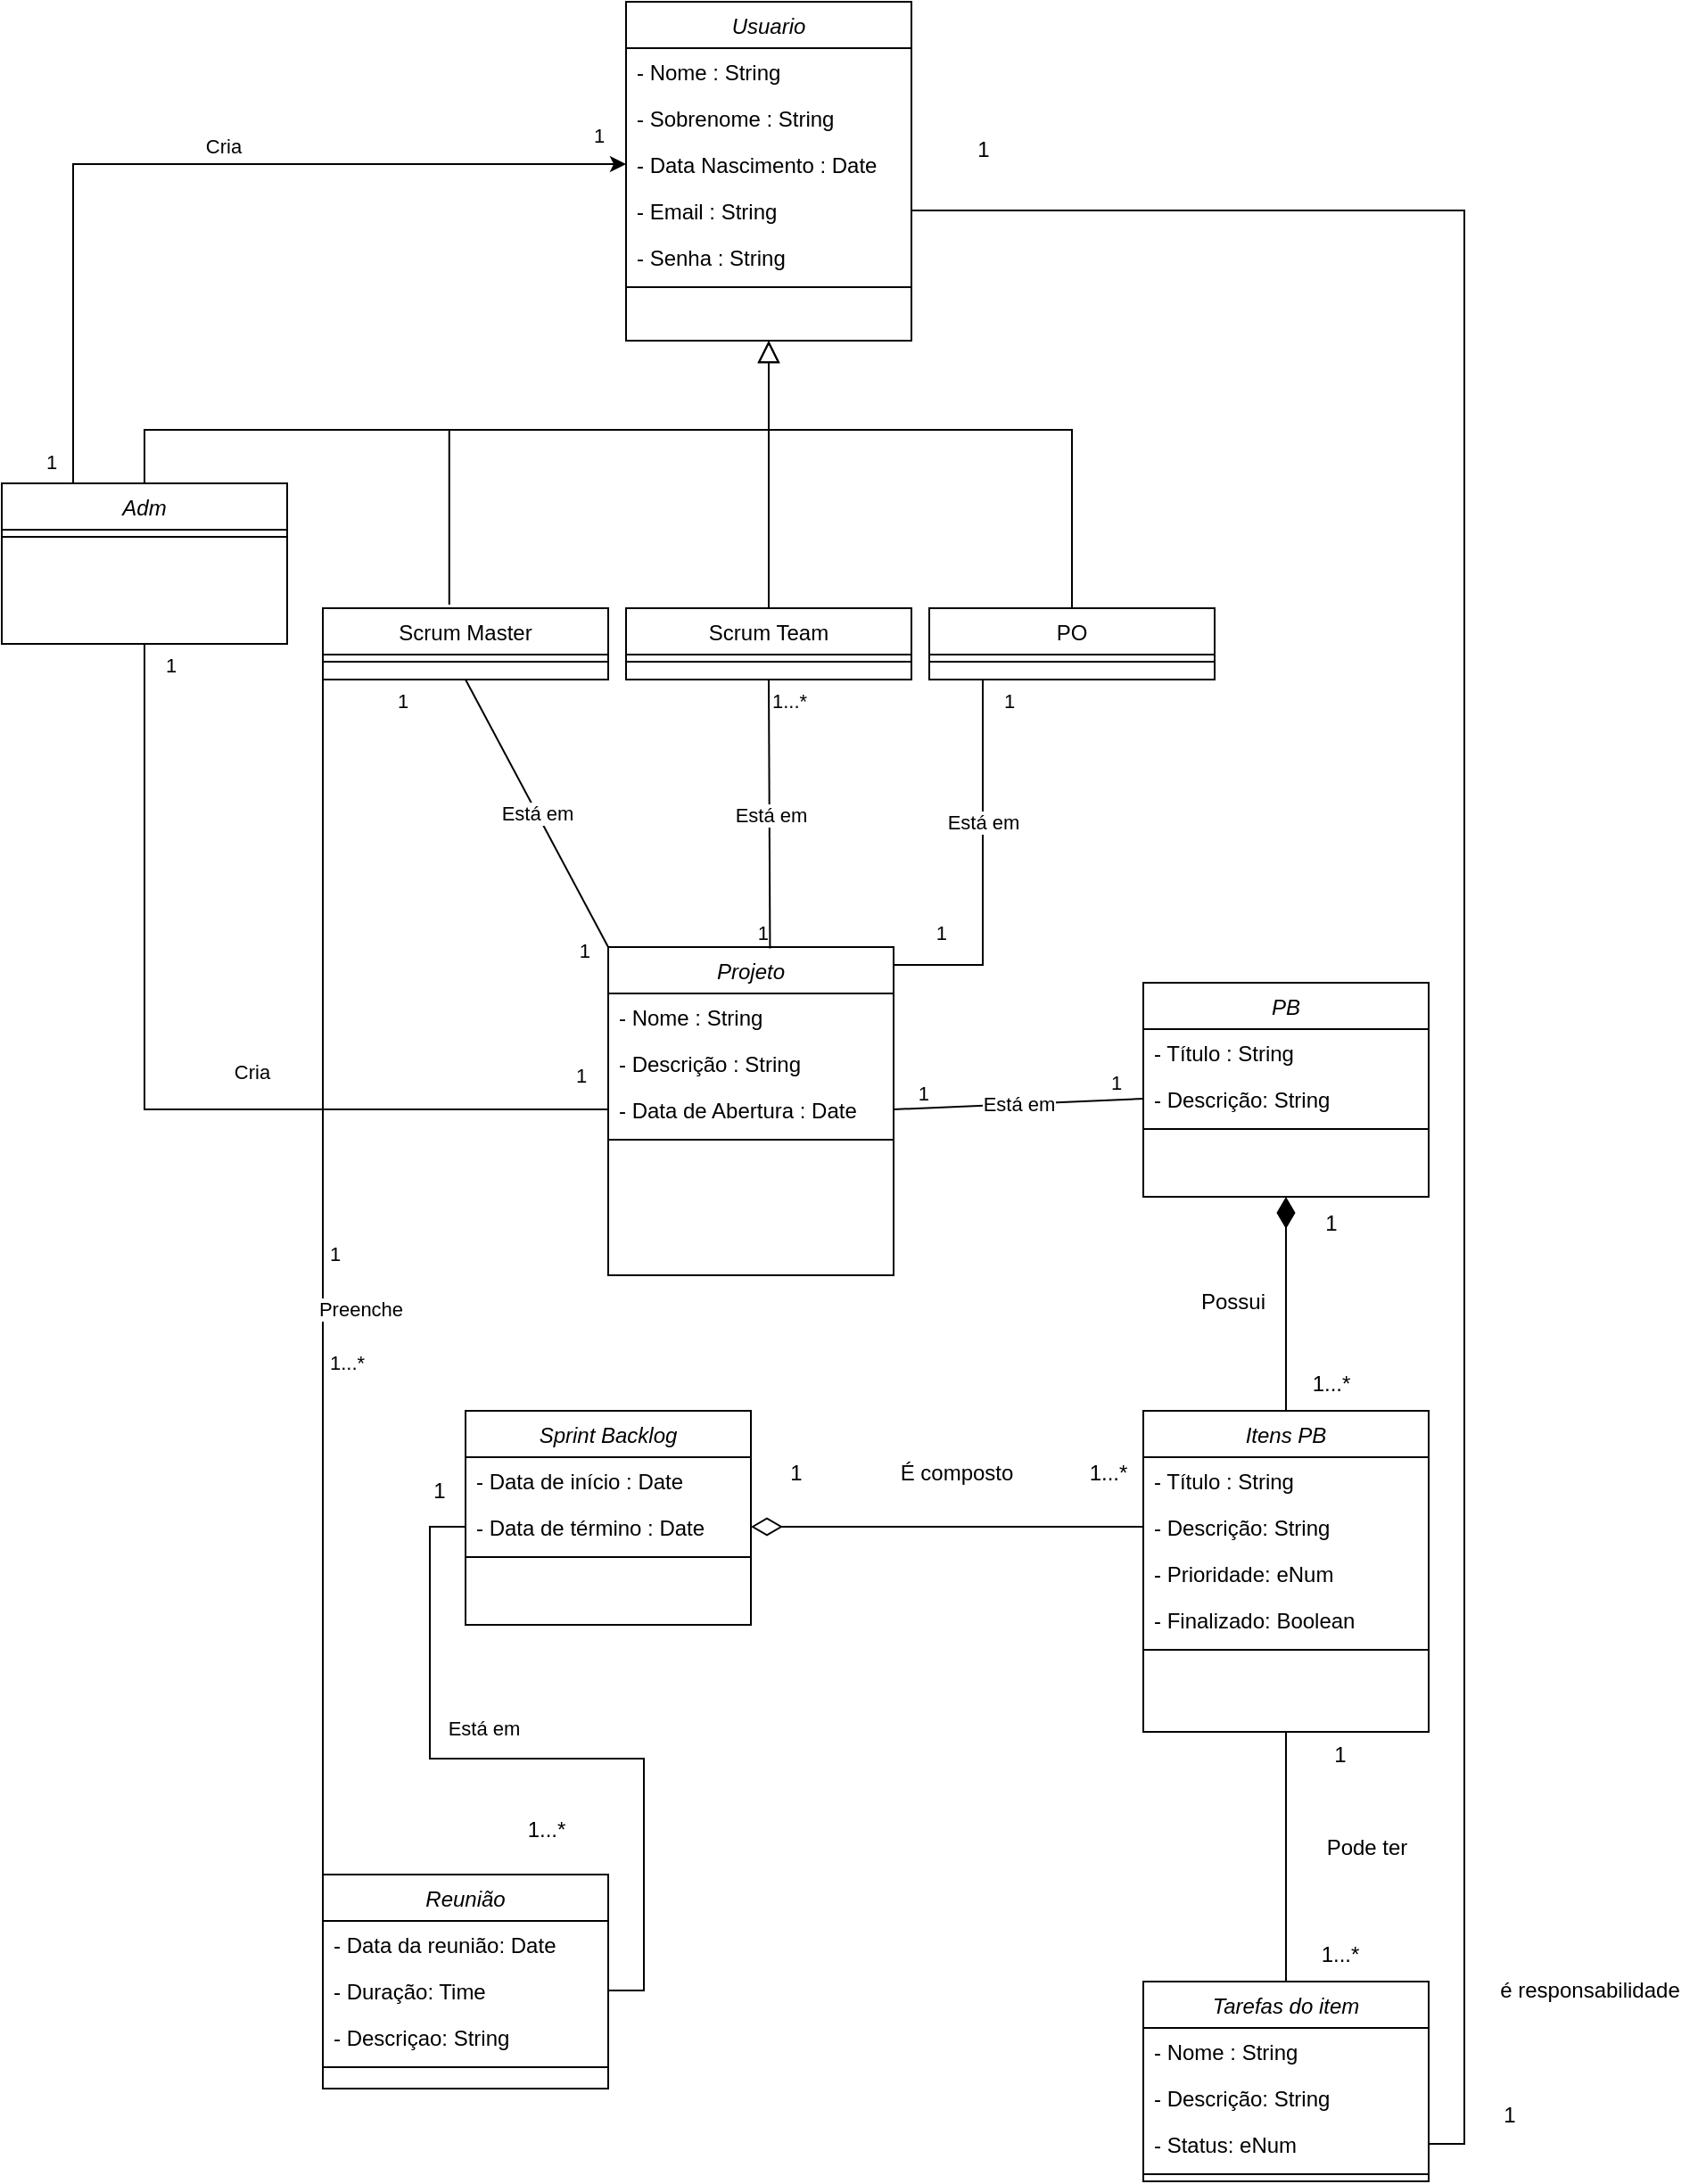 <mxfile version="24.5.3" type="github">
  <diagram id="C5RBs43oDa-KdzZeNtuy" name="Page-1">
    <mxGraphModel dx="3157" dy="1475" grid="1" gridSize="10" guides="1" tooltips="1" connect="1" arrows="1" fold="1" page="1" pageScale="1" pageWidth="827" pageHeight="1169" math="0" shadow="0">
      <root>
        <mxCell id="WIyWlLk6GJQsqaUBKTNV-0" />
        <mxCell id="WIyWlLk6GJQsqaUBKTNV-1" parent="WIyWlLk6GJQsqaUBKTNV-0" />
        <mxCell id="zkfFHV4jXpPFQw0GAbJ--0" value="Usuario" style="swimlane;fontStyle=2;align=center;verticalAlign=top;childLayout=stackLayout;horizontal=1;startSize=26;horizontalStack=0;resizeParent=1;resizeLast=0;collapsible=1;marginBottom=0;rounded=0;shadow=0;strokeWidth=1;" parent="WIyWlLk6GJQsqaUBKTNV-1" vertex="1">
          <mxGeometry x="220" y="80" width="160" height="190" as="geometry">
            <mxRectangle x="230" y="140" width="160" height="26" as="alternateBounds" />
          </mxGeometry>
        </mxCell>
        <mxCell id="PnObwi3qZzeSHkkHJ7TU-2" value="- Nome : String" style="text;align=left;verticalAlign=top;spacingLeft=4;spacingRight=4;overflow=hidden;rotatable=0;points=[[0,0.5],[1,0.5]];portConstraint=eastwest;" parent="zkfFHV4jXpPFQw0GAbJ--0" vertex="1">
          <mxGeometry y="26" width="160" height="26" as="geometry" />
        </mxCell>
        <mxCell id="PnObwi3qZzeSHkkHJ7TU-3" value="- Sobrenome : String" style="text;align=left;verticalAlign=top;spacingLeft=4;spacingRight=4;overflow=hidden;rotatable=0;points=[[0,0.5],[1,0.5]];portConstraint=eastwest;" parent="zkfFHV4jXpPFQw0GAbJ--0" vertex="1">
          <mxGeometry y="52" width="160" height="26" as="geometry" />
        </mxCell>
        <mxCell id="PnObwi3qZzeSHkkHJ7TU-4" value="- Data Nascimento : Date" style="text;align=left;verticalAlign=top;spacingLeft=4;spacingRight=4;overflow=hidden;rotatable=0;points=[[0,0.5],[1,0.5]];portConstraint=eastwest;" parent="zkfFHV4jXpPFQw0GAbJ--0" vertex="1">
          <mxGeometry y="78" width="160" height="26" as="geometry" />
        </mxCell>
        <mxCell id="PnObwi3qZzeSHkkHJ7TU-20" value="- Email : String" style="text;align=left;verticalAlign=top;spacingLeft=4;spacingRight=4;overflow=hidden;rotatable=0;points=[[0,0.5],[1,0.5]];portConstraint=eastwest;" parent="zkfFHV4jXpPFQw0GAbJ--0" vertex="1">
          <mxGeometry y="104" width="160" height="26" as="geometry" />
        </mxCell>
        <mxCell id="PnObwi3qZzeSHkkHJ7TU-21" value="- Senha : String" style="text;align=left;verticalAlign=top;spacingLeft=4;spacingRight=4;overflow=hidden;rotatable=0;points=[[0,0.5],[1,0.5]];portConstraint=eastwest;" parent="zkfFHV4jXpPFQw0GAbJ--0" vertex="1">
          <mxGeometry y="130" width="160" height="26" as="geometry" />
        </mxCell>
        <mxCell id="zkfFHV4jXpPFQw0GAbJ--4" value="" style="line;html=1;strokeWidth=1;align=left;verticalAlign=middle;spacingTop=-1;spacingLeft=3;spacingRight=3;rotatable=0;labelPosition=right;points=[];portConstraint=eastwest;" parent="zkfFHV4jXpPFQw0GAbJ--0" vertex="1">
          <mxGeometry y="156" width="160" height="8" as="geometry" />
        </mxCell>
        <mxCell id="zkfFHV4jXpPFQw0GAbJ--12" value="" style="endArrow=block;endSize=10;endFill=0;shadow=0;strokeWidth=1;rounded=0;curved=0;edgeStyle=elbowEdgeStyle;elbow=vertical;exitX=0.443;exitY=-0.05;exitDx=0;exitDy=0;exitPerimeter=0;" parent="WIyWlLk6GJQsqaUBKTNV-1" target="zkfFHV4jXpPFQw0GAbJ--0" edge="1" source="PnObwi3qZzeSHkkHJ7TU-29">
          <mxGeometry width="160" relative="1" as="geometry">
            <mxPoint x="200" y="360" as="sourcePoint" />
            <mxPoint x="200" y="203" as="targetPoint" />
            <Array as="points">
              <mxPoint x="210" y="320" />
            </Array>
          </mxGeometry>
        </mxCell>
        <mxCell id="zkfFHV4jXpPFQw0GAbJ--13" value="PO" style="swimlane;fontStyle=0;align=center;verticalAlign=top;childLayout=stackLayout;horizontal=1;startSize=26;horizontalStack=0;resizeParent=1;resizeLast=0;collapsible=1;marginBottom=0;rounded=0;shadow=0;strokeWidth=1;" parent="WIyWlLk6GJQsqaUBKTNV-1" vertex="1">
          <mxGeometry x="390" y="420" width="160" height="40" as="geometry">
            <mxRectangle x="340" y="380" width="170" height="26" as="alternateBounds" />
          </mxGeometry>
        </mxCell>
        <mxCell id="zkfFHV4jXpPFQw0GAbJ--15" value="" style="line;html=1;strokeWidth=1;align=left;verticalAlign=middle;spacingTop=-1;spacingLeft=3;spacingRight=3;rotatable=0;labelPosition=right;points=[];portConstraint=eastwest;" parent="zkfFHV4jXpPFQw0GAbJ--13" vertex="1">
          <mxGeometry y="26" width="160" height="8" as="geometry" />
        </mxCell>
        <mxCell id="zkfFHV4jXpPFQw0GAbJ--16" value="" style="endArrow=block;endSize=10;endFill=0;shadow=0;strokeWidth=1;rounded=0;curved=0;edgeStyle=elbowEdgeStyle;elbow=vertical;exitX=0.5;exitY=0;exitDx=0;exitDy=0;" parent="WIyWlLk6GJQsqaUBKTNV-1" source="zkfFHV4jXpPFQw0GAbJ--13" target="zkfFHV4jXpPFQw0GAbJ--0" edge="1">
          <mxGeometry width="160" relative="1" as="geometry">
            <mxPoint x="210" y="373" as="sourcePoint" />
            <mxPoint x="310" y="271" as="targetPoint" />
            <Array as="points">
              <mxPoint x="390" y="320" />
            </Array>
          </mxGeometry>
        </mxCell>
        <mxCell id="5L6R01waUcKY55ZX_gmc-3" style="edgeStyle=orthogonalEdgeStyle;rounded=0;orthogonalLoop=1;jettySize=auto;html=1;endArrow=none;endFill=0;" parent="WIyWlLk6GJQsqaUBKTNV-1" source="PnObwi3qZzeSHkkHJ7TU-12" edge="1">
          <mxGeometry relative="1" as="geometry">
            <mxPoint x="200" y="320" as="targetPoint" />
            <Array as="points">
              <mxPoint x="-50" y="320" />
            </Array>
          </mxGeometry>
        </mxCell>
        <mxCell id="7TwB7qjqHlbZJK01M3zU-0" style="edgeStyle=orthogonalEdgeStyle;rounded=0;orthogonalLoop=1;jettySize=auto;html=1;entryX=0;entryY=0.5;entryDx=0;entryDy=0;endArrow=none;endFill=0;" edge="1" parent="WIyWlLk6GJQsqaUBKTNV-1" source="PnObwi3qZzeSHkkHJ7TU-12" target="PnObwi3qZzeSHkkHJ7TU-25">
          <mxGeometry relative="1" as="geometry" />
        </mxCell>
        <mxCell id="7TwB7qjqHlbZJK01M3zU-4" style="edgeStyle=orthogonalEdgeStyle;rounded=0;orthogonalLoop=1;jettySize=auto;html=1;exitX=0.25;exitY=0;exitDx=0;exitDy=0;" edge="1" parent="WIyWlLk6GJQsqaUBKTNV-1" source="PnObwi3qZzeSHkkHJ7TU-12" target="PnObwi3qZzeSHkkHJ7TU-4">
          <mxGeometry relative="1" as="geometry" />
        </mxCell>
        <mxCell id="PnObwi3qZzeSHkkHJ7TU-12" value="Adm" style="swimlane;fontStyle=2;align=center;verticalAlign=top;childLayout=stackLayout;horizontal=1;startSize=26;horizontalStack=0;resizeParent=1;resizeLast=0;collapsible=1;marginBottom=0;rounded=0;shadow=0;strokeWidth=1;" parent="WIyWlLk6GJQsqaUBKTNV-1" vertex="1">
          <mxGeometry x="-130" y="350" width="160" height="90" as="geometry">
            <mxRectangle x="230" y="140" width="160" height="26" as="alternateBounds" />
          </mxGeometry>
        </mxCell>
        <mxCell id="PnObwi3qZzeSHkkHJ7TU-16" value="" style="line;html=1;strokeWidth=1;align=left;verticalAlign=middle;spacingTop=-1;spacingLeft=3;spacingRight=3;rotatable=0;labelPosition=right;points=[];portConstraint=eastwest;" parent="PnObwi3qZzeSHkkHJ7TU-12" vertex="1">
          <mxGeometry y="26" width="160" height="8" as="geometry" />
        </mxCell>
        <mxCell id="PnObwi3qZzeSHkkHJ7TU-22" value="Projeto" style="swimlane;fontStyle=2;align=center;verticalAlign=top;childLayout=stackLayout;horizontal=1;startSize=26;horizontalStack=0;resizeParent=1;resizeLast=0;collapsible=1;marginBottom=0;rounded=0;shadow=0;strokeWidth=1;" parent="WIyWlLk6GJQsqaUBKTNV-1" vertex="1">
          <mxGeometry x="210" y="610" width="160" height="184" as="geometry">
            <mxRectangle x="230" y="140" width="160" height="26" as="alternateBounds" />
          </mxGeometry>
        </mxCell>
        <mxCell id="PnObwi3qZzeSHkkHJ7TU-23" value="- Nome : String" style="text;align=left;verticalAlign=top;spacingLeft=4;spacingRight=4;overflow=hidden;rotatable=0;points=[[0,0.5],[1,0.5]];portConstraint=eastwest;" parent="PnObwi3qZzeSHkkHJ7TU-22" vertex="1">
          <mxGeometry y="26" width="160" height="26" as="geometry" />
        </mxCell>
        <mxCell id="PnObwi3qZzeSHkkHJ7TU-24" value="- Descrição : String" style="text;align=left;verticalAlign=top;spacingLeft=4;spacingRight=4;overflow=hidden;rotatable=0;points=[[0,0.5],[1,0.5]];portConstraint=eastwest;" parent="PnObwi3qZzeSHkkHJ7TU-22" vertex="1">
          <mxGeometry y="52" width="160" height="26" as="geometry" />
        </mxCell>
        <mxCell id="PnObwi3qZzeSHkkHJ7TU-25" value="- Data de Abertura : Date" style="text;align=left;verticalAlign=top;spacingLeft=4;spacingRight=4;overflow=hidden;rotatable=0;points=[[0,0.5],[1,0.5]];portConstraint=eastwest;" parent="PnObwi3qZzeSHkkHJ7TU-22" vertex="1">
          <mxGeometry y="78" width="160" height="26" as="geometry" />
        </mxCell>
        <mxCell id="PnObwi3qZzeSHkkHJ7TU-28" value="" style="line;html=1;strokeWidth=1;align=left;verticalAlign=middle;spacingTop=-1;spacingLeft=3;spacingRight=3;rotatable=0;labelPosition=right;points=[];portConstraint=eastwest;" parent="PnObwi3qZzeSHkkHJ7TU-22" vertex="1">
          <mxGeometry y="104" width="160" height="8" as="geometry" />
        </mxCell>
        <mxCell id="7TwB7qjqHlbZJK01M3zU-9" style="edgeStyle=orthogonalEdgeStyle;rounded=0;orthogonalLoop=1;jettySize=auto;html=1;exitX=0;exitY=1;exitDx=0;exitDy=0;endArrow=none;endFill=0;entryX=0;entryY=0;entryDx=0;entryDy=0;" edge="1" parent="WIyWlLk6GJQsqaUBKTNV-1" source="PnObwi3qZzeSHkkHJ7TU-29" target="PnObwi3qZzeSHkkHJ7TU-123">
          <mxGeometry relative="1" as="geometry">
            <mxPoint x="130" y="790" as="targetPoint" />
          </mxGeometry>
        </mxCell>
        <mxCell id="PnObwi3qZzeSHkkHJ7TU-29" value="Scrum Master" style="swimlane;fontStyle=0;align=center;verticalAlign=top;childLayout=stackLayout;horizontal=1;startSize=26;horizontalStack=0;resizeParent=1;resizeLast=0;collapsible=1;marginBottom=0;rounded=0;shadow=0;strokeWidth=1;" parent="WIyWlLk6GJQsqaUBKTNV-1" vertex="1">
          <mxGeometry x="50" y="420" width="160" height="40" as="geometry">
            <mxRectangle x="340" y="380" width="170" height="26" as="alternateBounds" />
          </mxGeometry>
        </mxCell>
        <mxCell id="PnObwi3qZzeSHkkHJ7TU-30" value="" style="line;html=1;strokeWidth=1;align=left;verticalAlign=middle;spacingTop=-1;spacingLeft=3;spacingRight=3;rotatable=0;labelPosition=right;points=[];portConstraint=eastwest;" parent="PnObwi3qZzeSHkkHJ7TU-29" vertex="1">
          <mxGeometry y="26" width="160" height="8" as="geometry" />
        </mxCell>
        <mxCell id="7TwB7qjqHlbZJK01M3zU-14" style="edgeStyle=orthogonalEdgeStyle;rounded=0;orthogonalLoop=1;jettySize=auto;html=1;endArrow=none;endFill=0;" edge="1" parent="WIyWlLk6GJQsqaUBKTNV-1" source="PnObwi3qZzeSHkkHJ7TU-32">
          <mxGeometry relative="1" as="geometry">
            <mxPoint x="300" y="320" as="targetPoint" />
          </mxGeometry>
        </mxCell>
        <mxCell id="PnObwi3qZzeSHkkHJ7TU-32" value="Scrum Team" style="swimlane;fontStyle=0;align=center;verticalAlign=top;childLayout=stackLayout;horizontal=1;startSize=26;horizontalStack=0;resizeParent=1;resizeLast=0;collapsible=1;marginBottom=0;rounded=0;shadow=0;strokeWidth=1;" parent="WIyWlLk6GJQsqaUBKTNV-1" vertex="1">
          <mxGeometry x="220" y="420" width="160" height="40" as="geometry">
            <mxRectangle x="340" y="380" width="170" height="26" as="alternateBounds" />
          </mxGeometry>
        </mxCell>
        <mxCell id="PnObwi3qZzeSHkkHJ7TU-33" value="" style="line;html=1;strokeWidth=1;align=left;verticalAlign=middle;spacingTop=-1;spacingLeft=3;spacingRight=3;rotatable=0;labelPosition=right;points=[];portConstraint=eastwest;" parent="PnObwi3qZzeSHkkHJ7TU-32" vertex="1">
          <mxGeometry y="26" width="160" height="8" as="geometry" />
        </mxCell>
        <mxCell id="PnObwi3qZzeSHkkHJ7TU-48" value="" style="endArrow=none;html=1;rounded=0;entryX=0.567;entryY=0.004;entryDx=0;entryDy=0;exitX=0.5;exitY=1;exitDx=0;exitDy=0;endFill=0;entryPerimeter=0;" parent="WIyWlLk6GJQsqaUBKTNV-1" source="PnObwi3qZzeSHkkHJ7TU-32" target="PnObwi3qZzeSHkkHJ7TU-22" edge="1">
          <mxGeometry relative="1" as="geometry">
            <mxPoint x="260" y="560" as="sourcePoint" />
            <mxPoint x="420" y="560" as="targetPoint" />
          </mxGeometry>
        </mxCell>
        <mxCell id="PnObwi3qZzeSHkkHJ7TU-49" value="Está em" style="edgeLabel;resizable=0;html=1;;align=center;verticalAlign=middle;" parent="PnObwi3qZzeSHkkHJ7TU-48" connectable="0" vertex="1">
          <mxGeometry relative="1" as="geometry" />
        </mxCell>
        <mxCell id="PnObwi3qZzeSHkkHJ7TU-50" value="1...*" style="edgeLabel;resizable=0;html=1;;align=left;verticalAlign=bottom;" parent="PnObwi3qZzeSHkkHJ7TU-48" connectable="0" vertex="1">
          <mxGeometry x="-1" relative="1" as="geometry">
            <mxPoint y="20" as="offset" />
          </mxGeometry>
        </mxCell>
        <mxCell id="PnObwi3qZzeSHkkHJ7TU-51" value="1" style="edgeLabel;resizable=0;html=1;;align=right;verticalAlign=bottom;" parent="PnObwi3qZzeSHkkHJ7TU-48" connectable="0" vertex="1">
          <mxGeometry x="1" relative="1" as="geometry" />
        </mxCell>
        <mxCell id="PnObwi3qZzeSHkkHJ7TU-52" value="" style="endArrow=none;html=1;rounded=0;entryX=0;entryY=0;entryDx=0;entryDy=0;exitX=0.5;exitY=1;exitDx=0;exitDy=0;endFill=0;" parent="WIyWlLk6GJQsqaUBKTNV-1" source="PnObwi3qZzeSHkkHJ7TU-29" target="PnObwi3qZzeSHkkHJ7TU-22" edge="1">
          <mxGeometry relative="1" as="geometry">
            <mxPoint x="60" y="530" as="sourcePoint" />
            <mxPoint x="220" y="530" as="targetPoint" />
          </mxGeometry>
        </mxCell>
        <mxCell id="PnObwi3qZzeSHkkHJ7TU-53" value="Está em" style="edgeLabel;resizable=0;html=1;;align=center;verticalAlign=middle;" parent="PnObwi3qZzeSHkkHJ7TU-52" connectable="0" vertex="1">
          <mxGeometry relative="1" as="geometry" />
        </mxCell>
        <mxCell id="PnObwi3qZzeSHkkHJ7TU-54" value="1" style="edgeLabel;resizable=0;html=1;;align=left;verticalAlign=bottom;" parent="PnObwi3qZzeSHkkHJ7TU-52" connectable="0" vertex="1">
          <mxGeometry x="-1" relative="1" as="geometry">
            <mxPoint x="-40" y="20" as="offset" />
          </mxGeometry>
        </mxCell>
        <mxCell id="PnObwi3qZzeSHkkHJ7TU-55" value="1" style="edgeLabel;resizable=0;html=1;;align=right;verticalAlign=bottom;" parent="PnObwi3qZzeSHkkHJ7TU-52" connectable="0" vertex="1">
          <mxGeometry x="1" relative="1" as="geometry">
            <mxPoint x="-10" y="10" as="offset" />
          </mxGeometry>
        </mxCell>
        <mxCell id="PnObwi3qZzeSHkkHJ7TU-56" value="" style="endArrow=none;html=1;rounded=0;entryX=1;entryY=0;entryDx=0;entryDy=0;exitX=0.5;exitY=1;exitDx=0;exitDy=0;edgeStyle=elbowEdgeStyle;endFill=0;" parent="WIyWlLk6GJQsqaUBKTNV-1" source="zkfFHV4jXpPFQw0GAbJ--13" edge="1">
          <mxGeometry relative="1" as="geometry">
            <mxPoint x="470" y="440" as="sourcePoint" />
            <mxPoint x="370" y="620" as="targetPoint" />
          </mxGeometry>
        </mxCell>
        <mxCell id="PnObwi3qZzeSHkkHJ7TU-57" value="Está em" style="edgeLabel;resizable=0;html=1;;align=center;verticalAlign=middle;" parent="PnObwi3qZzeSHkkHJ7TU-56" connectable="0" vertex="1">
          <mxGeometry relative="1" as="geometry" />
        </mxCell>
        <mxCell id="PnObwi3qZzeSHkkHJ7TU-58" value="1" style="edgeLabel;resizable=0;html=1;;align=left;verticalAlign=bottom;" parent="PnObwi3qZzeSHkkHJ7TU-56" connectable="0" vertex="1">
          <mxGeometry x="-1" relative="1" as="geometry">
            <mxPoint x="-40" y="20" as="offset" />
          </mxGeometry>
        </mxCell>
        <mxCell id="PnObwi3qZzeSHkkHJ7TU-59" value="1" style="edgeLabel;resizable=0;html=1;;align=right;verticalAlign=bottom;" parent="PnObwi3qZzeSHkkHJ7TU-56" connectable="0" vertex="1">
          <mxGeometry x="1" relative="1" as="geometry">
            <mxPoint x="30" y="-10" as="offset" />
          </mxGeometry>
        </mxCell>
        <mxCell id="PnObwi3qZzeSHkkHJ7TU-61" value="PB" style="swimlane;fontStyle=2;align=center;verticalAlign=top;childLayout=stackLayout;horizontal=1;startSize=26;horizontalStack=0;resizeParent=1;resizeLast=0;collapsible=1;marginBottom=0;rounded=0;shadow=0;strokeWidth=1;" parent="WIyWlLk6GJQsqaUBKTNV-1" vertex="1">
          <mxGeometry x="510" y="630" width="160" height="120" as="geometry">
            <mxRectangle x="230" y="140" width="160" height="26" as="alternateBounds" />
          </mxGeometry>
        </mxCell>
        <mxCell id="PnObwi3qZzeSHkkHJ7TU-62" value="- Título : String" style="text;align=left;verticalAlign=top;spacingLeft=4;spacingRight=4;overflow=hidden;rotatable=0;points=[[0,0.5],[1,0.5]];portConstraint=eastwest;" parent="PnObwi3qZzeSHkkHJ7TU-61" vertex="1">
          <mxGeometry y="26" width="160" height="26" as="geometry" />
        </mxCell>
        <mxCell id="PnObwi3qZzeSHkkHJ7TU-64" value="- Descrição: String" style="text;align=left;verticalAlign=top;spacingLeft=4;spacingRight=4;overflow=hidden;rotatable=0;points=[[0,0.5],[1,0.5]];portConstraint=eastwest;" parent="PnObwi3qZzeSHkkHJ7TU-61" vertex="1">
          <mxGeometry y="52" width="160" height="26" as="geometry" />
        </mxCell>
        <mxCell id="PnObwi3qZzeSHkkHJ7TU-67" value="" style="line;html=1;strokeWidth=1;align=left;verticalAlign=middle;spacingTop=-1;spacingLeft=3;spacingRight=3;rotatable=0;labelPosition=right;points=[];portConstraint=eastwest;" parent="PnObwi3qZzeSHkkHJ7TU-61" vertex="1">
          <mxGeometry y="78" width="160" height="8" as="geometry" />
        </mxCell>
        <mxCell id="PnObwi3qZzeSHkkHJ7TU-68" value="" style="endArrow=none;html=1;rounded=0;entryX=1;entryY=0.5;entryDx=0;entryDy=0;exitX=0;exitY=0.5;exitDx=0;exitDy=0;endFill=0;" parent="WIyWlLk6GJQsqaUBKTNV-1" source="PnObwi3qZzeSHkkHJ7TU-64" target="PnObwi3qZzeSHkkHJ7TU-25" edge="1">
          <mxGeometry relative="1" as="geometry">
            <mxPoint x="450" y="650" as="sourcePoint" />
            <mxPoint x="440" y="730" as="targetPoint" />
          </mxGeometry>
        </mxCell>
        <mxCell id="PnObwi3qZzeSHkkHJ7TU-69" value="Está em" style="edgeLabel;resizable=0;html=1;;align=center;verticalAlign=middle;" parent="PnObwi3qZzeSHkkHJ7TU-68" connectable="0" vertex="1">
          <mxGeometry relative="1" as="geometry" />
        </mxCell>
        <mxCell id="PnObwi3qZzeSHkkHJ7TU-70" value="1" style="edgeLabel;resizable=0;html=1;;align=left;verticalAlign=bottom;" parent="PnObwi3qZzeSHkkHJ7TU-68" connectable="0" vertex="1">
          <mxGeometry x="-1" relative="1" as="geometry">
            <mxPoint x="-20" y="-1" as="offset" />
          </mxGeometry>
        </mxCell>
        <mxCell id="PnObwi3qZzeSHkkHJ7TU-71" value="1" style="edgeLabel;resizable=0;html=1;;align=right;verticalAlign=bottom;" parent="PnObwi3qZzeSHkkHJ7TU-68" connectable="0" vertex="1">
          <mxGeometry x="1" relative="1" as="geometry">
            <mxPoint x="20" as="offset" />
          </mxGeometry>
        </mxCell>
        <mxCell id="PnObwi3qZzeSHkkHJ7TU-72" value="Itens PB" style="swimlane;fontStyle=2;align=center;verticalAlign=top;childLayout=stackLayout;horizontal=1;startSize=26;horizontalStack=0;resizeParent=1;resizeLast=0;collapsible=1;marginBottom=0;rounded=0;shadow=0;strokeWidth=1;" parent="WIyWlLk6GJQsqaUBKTNV-1" vertex="1">
          <mxGeometry x="510" y="870" width="160" height="180" as="geometry">
            <mxRectangle x="230" y="140" width="160" height="26" as="alternateBounds" />
          </mxGeometry>
        </mxCell>
        <mxCell id="PnObwi3qZzeSHkkHJ7TU-73" value="- Título : String" style="text;align=left;verticalAlign=top;spacingLeft=4;spacingRight=4;overflow=hidden;rotatable=0;points=[[0,0.5],[1,0.5]];portConstraint=eastwest;" parent="PnObwi3qZzeSHkkHJ7TU-72" vertex="1">
          <mxGeometry y="26" width="160" height="26" as="geometry" />
        </mxCell>
        <mxCell id="PnObwi3qZzeSHkkHJ7TU-74" value="- Descrição: String" style="text;align=left;verticalAlign=top;spacingLeft=4;spacingRight=4;overflow=hidden;rotatable=0;points=[[0,0.5],[1,0.5]];portConstraint=eastwest;" parent="PnObwi3qZzeSHkkHJ7TU-72" vertex="1">
          <mxGeometry y="52" width="160" height="26" as="geometry" />
        </mxCell>
        <mxCell id="PnObwi3qZzeSHkkHJ7TU-76" value="- Prioridade: eNum" style="text;align=left;verticalAlign=top;spacingLeft=4;spacingRight=4;overflow=hidden;rotatable=0;points=[[0,0.5],[1,0.5]];portConstraint=eastwest;" parent="PnObwi3qZzeSHkkHJ7TU-72" vertex="1">
          <mxGeometry y="78" width="160" height="26" as="geometry" />
        </mxCell>
        <mxCell id="PnObwi3qZzeSHkkHJ7TU-89" value="- Finalizado: Boolean" style="text;align=left;verticalAlign=top;spacingLeft=4;spacingRight=4;overflow=hidden;rotatable=0;points=[[0,0.5],[1,0.5]];portConstraint=eastwest;" parent="PnObwi3qZzeSHkkHJ7TU-72" vertex="1">
          <mxGeometry y="104" width="160" height="26" as="geometry" />
        </mxCell>
        <mxCell id="PnObwi3qZzeSHkkHJ7TU-75" value="" style="line;html=1;strokeWidth=1;align=left;verticalAlign=middle;spacingTop=-1;spacingLeft=3;spacingRight=3;rotatable=0;labelPosition=right;points=[];portConstraint=eastwest;" parent="PnObwi3qZzeSHkkHJ7TU-72" vertex="1">
          <mxGeometry y="130" width="160" height="8" as="geometry" />
        </mxCell>
        <mxCell id="PnObwi3qZzeSHkkHJ7TU-78" value="1...*" style="text;html=1;align=center;verticalAlign=middle;resizable=0;points=[];autosize=1;strokeColor=none;fillColor=none;" parent="WIyWlLk6GJQsqaUBKTNV-1" vertex="1">
          <mxGeometry x="595" y="840" width="40" height="30" as="geometry" />
        </mxCell>
        <mxCell id="PnObwi3qZzeSHkkHJ7TU-79" value="1" style="text;html=1;align=center;verticalAlign=middle;resizable=0;points=[];autosize=1;strokeColor=none;fillColor=none;" parent="WIyWlLk6GJQsqaUBKTNV-1" vertex="1">
          <mxGeometry x="600" y="750" width="30" height="30" as="geometry" />
        </mxCell>
        <mxCell id="PnObwi3qZzeSHkkHJ7TU-81" value="" style="edgeStyle=orthogonalEdgeStyle;rounded=0;orthogonalLoop=1;jettySize=auto;html=1;entryX=0.5;entryY=1;entryDx=0;entryDy=0;endArrow=diamondThin;endFill=1;strokeWidth=1;endSize=15;" parent="WIyWlLk6GJQsqaUBKTNV-1" source="PnObwi3qZzeSHkkHJ7TU-72" target="PnObwi3qZzeSHkkHJ7TU-61" edge="1">
          <mxGeometry relative="1" as="geometry">
            <mxPoint x="590" y="870" as="sourcePoint" />
            <mxPoint x="590" y="750" as="targetPoint" />
          </mxGeometry>
        </mxCell>
        <mxCell id="PnObwi3qZzeSHkkHJ7TU-80" value="Possui" style="text;html=1;align=center;verticalAlign=middle;resizable=0;points=[];autosize=1;strokeColor=none;fillColor=none;" parent="WIyWlLk6GJQsqaUBKTNV-1" vertex="1">
          <mxGeometry x="530" y="794" width="60" height="30" as="geometry" />
        </mxCell>
        <mxCell id="PnObwi3qZzeSHkkHJ7TU-84" value="Sprint Backlog" style="swimlane;fontStyle=2;align=center;verticalAlign=top;childLayout=stackLayout;horizontal=1;startSize=26;horizontalStack=0;resizeParent=1;resizeLast=0;collapsible=1;marginBottom=0;rounded=0;shadow=0;strokeWidth=1;" parent="WIyWlLk6GJQsqaUBKTNV-1" vertex="1">
          <mxGeometry x="130" y="870" width="160" height="120" as="geometry">
            <mxRectangle x="230" y="140" width="160" height="26" as="alternateBounds" />
          </mxGeometry>
        </mxCell>
        <mxCell id="PnObwi3qZzeSHkkHJ7TU-85" value="- Data de início : Date" style="text;align=left;verticalAlign=top;spacingLeft=4;spacingRight=4;overflow=hidden;rotatable=0;points=[[0,0.5],[1,0.5]];portConstraint=eastwest;" parent="PnObwi3qZzeSHkkHJ7TU-84" vertex="1">
          <mxGeometry y="26" width="160" height="26" as="geometry" />
        </mxCell>
        <mxCell id="PnObwi3qZzeSHkkHJ7TU-86" value="- Data de término : Date" style="text;align=left;verticalAlign=top;spacingLeft=4;spacingRight=4;overflow=hidden;rotatable=0;points=[[0,0.5],[1,0.5]];portConstraint=eastwest;" parent="PnObwi3qZzeSHkkHJ7TU-84" vertex="1">
          <mxGeometry y="52" width="160" height="26" as="geometry" />
        </mxCell>
        <mxCell id="PnObwi3qZzeSHkkHJ7TU-87" value="" style="line;html=1;strokeWidth=1;align=left;verticalAlign=middle;spacingTop=-1;spacingLeft=3;spacingRight=3;rotatable=0;labelPosition=right;points=[];portConstraint=eastwest;" parent="PnObwi3qZzeSHkkHJ7TU-84" vertex="1">
          <mxGeometry y="78" width="160" height="8" as="geometry" />
        </mxCell>
        <mxCell id="PnObwi3qZzeSHkkHJ7TU-107" style="edgeStyle=orthogonalEdgeStyle;rounded=0;orthogonalLoop=1;jettySize=auto;html=1;entryX=0.5;entryY=1;entryDx=0;entryDy=0;endArrow=none;endFill=0;" parent="WIyWlLk6GJQsqaUBKTNV-1" source="PnObwi3qZzeSHkkHJ7TU-101" target="PnObwi3qZzeSHkkHJ7TU-72" edge="1">
          <mxGeometry relative="1" as="geometry" />
        </mxCell>
        <mxCell id="PnObwi3qZzeSHkkHJ7TU-101" value="Tarefas do item" style="swimlane;fontStyle=2;align=center;verticalAlign=top;childLayout=stackLayout;horizontal=1;startSize=26;horizontalStack=0;resizeParent=1;resizeLast=0;collapsible=1;marginBottom=0;rounded=0;shadow=0;strokeWidth=1;" parent="WIyWlLk6GJQsqaUBKTNV-1" vertex="1">
          <mxGeometry x="510" y="1190" width="160" height="112" as="geometry">
            <mxRectangle x="230" y="140" width="160" height="26" as="alternateBounds" />
          </mxGeometry>
        </mxCell>
        <mxCell id="PnObwi3qZzeSHkkHJ7TU-102" value="- Nome : String" style="text;align=left;verticalAlign=top;spacingLeft=4;spacingRight=4;overflow=hidden;rotatable=0;points=[[0,0.5],[1,0.5]];portConstraint=eastwest;" parent="PnObwi3qZzeSHkkHJ7TU-101" vertex="1">
          <mxGeometry y="26" width="160" height="26" as="geometry" />
        </mxCell>
        <mxCell id="PnObwi3qZzeSHkkHJ7TU-103" value="- Descrição: String" style="text;align=left;verticalAlign=top;spacingLeft=4;spacingRight=4;overflow=hidden;rotatable=0;points=[[0,0.5],[1,0.5]];portConstraint=eastwest;" parent="PnObwi3qZzeSHkkHJ7TU-101" vertex="1">
          <mxGeometry y="52" width="160" height="26" as="geometry" />
        </mxCell>
        <mxCell id="PnObwi3qZzeSHkkHJ7TU-111" value="- Status: eNum" style="text;align=left;verticalAlign=top;spacingLeft=4;spacingRight=4;overflow=hidden;rotatable=0;points=[[0,0.5],[1,0.5]];portConstraint=eastwest;" parent="PnObwi3qZzeSHkkHJ7TU-101" vertex="1">
          <mxGeometry y="78" width="160" height="26" as="geometry" />
        </mxCell>
        <mxCell id="PnObwi3qZzeSHkkHJ7TU-106" value="" style="line;html=1;strokeWidth=1;align=left;verticalAlign=middle;spacingTop=-1;spacingLeft=3;spacingRight=3;rotatable=0;labelPosition=right;points=[];portConstraint=eastwest;" parent="PnObwi3qZzeSHkkHJ7TU-101" vertex="1">
          <mxGeometry y="104" width="160" height="8" as="geometry" />
        </mxCell>
        <mxCell id="PnObwi3qZzeSHkkHJ7TU-108" value="1" style="text;html=1;align=center;verticalAlign=middle;resizable=0;points=[];autosize=1;strokeColor=none;fillColor=none;" parent="WIyWlLk6GJQsqaUBKTNV-1" vertex="1">
          <mxGeometry x="605" y="1048" width="30" height="30" as="geometry" />
        </mxCell>
        <mxCell id="PnObwi3qZzeSHkkHJ7TU-109" value="Pode ter" style="text;html=1;align=center;verticalAlign=middle;resizable=0;points=[];autosize=1;strokeColor=none;fillColor=none;" parent="WIyWlLk6GJQsqaUBKTNV-1" vertex="1">
          <mxGeometry x="600" y="1100" width="70" height="30" as="geometry" />
        </mxCell>
        <mxCell id="PnObwi3qZzeSHkkHJ7TU-110" value="1...*" style="text;html=1;align=center;verticalAlign=middle;resizable=0;points=[];autosize=1;strokeColor=none;fillColor=none;" parent="WIyWlLk6GJQsqaUBKTNV-1" vertex="1">
          <mxGeometry x="600" y="1160" width="40" height="30" as="geometry" />
        </mxCell>
        <mxCell id="PnObwi3qZzeSHkkHJ7TU-112" style="edgeStyle=orthogonalEdgeStyle;rounded=0;orthogonalLoop=1;jettySize=auto;html=1;exitX=1;exitY=0.5;exitDx=0;exitDy=0;entryX=1;entryY=0.5;entryDx=0;entryDy=0;endArrow=none;endFill=0;" parent="WIyWlLk6GJQsqaUBKTNV-1" source="PnObwi3qZzeSHkkHJ7TU-20" target="PnObwi3qZzeSHkkHJ7TU-111" edge="1">
          <mxGeometry relative="1" as="geometry" />
        </mxCell>
        <mxCell id="PnObwi3qZzeSHkkHJ7TU-114" style="edgeStyle=orthogonalEdgeStyle;rounded=0;orthogonalLoop=1;jettySize=auto;html=1;exitX=0;exitY=0.5;exitDx=0;exitDy=0;endArrow=diamondThin;endFill=0;strokeWidth=1;endSize=15;" parent="WIyWlLk6GJQsqaUBKTNV-1" source="PnObwi3qZzeSHkkHJ7TU-74" target="PnObwi3qZzeSHkkHJ7TU-86" edge="1">
          <mxGeometry relative="1" as="geometry" />
        </mxCell>
        <mxCell id="PnObwi3qZzeSHkkHJ7TU-115" value="1" style="text;html=1;align=center;verticalAlign=middle;resizable=0;points=[];autosize=1;strokeColor=none;fillColor=none;" parent="WIyWlLk6GJQsqaUBKTNV-1" vertex="1">
          <mxGeometry x="300" y="890" width="30" height="30" as="geometry" />
        </mxCell>
        <mxCell id="PnObwi3qZzeSHkkHJ7TU-116" value="1...*" style="text;html=1;align=center;verticalAlign=middle;resizable=0;points=[];autosize=1;strokeColor=none;fillColor=none;" parent="WIyWlLk6GJQsqaUBKTNV-1" vertex="1">
          <mxGeometry x="470" y="890" width="40" height="30" as="geometry" />
        </mxCell>
        <mxCell id="PnObwi3qZzeSHkkHJ7TU-117" value="É composto" style="text;html=1;align=center;verticalAlign=middle;resizable=0;points=[];autosize=1;strokeColor=none;fillColor=none;" parent="WIyWlLk6GJQsqaUBKTNV-1" vertex="1">
          <mxGeometry x="360" y="890" width="90" height="30" as="geometry" />
        </mxCell>
        <mxCell id="PnObwi3qZzeSHkkHJ7TU-118" value="1" style="text;html=1;align=center;verticalAlign=middle;resizable=0;points=[];autosize=1;strokeColor=none;fillColor=none;" parent="WIyWlLk6GJQsqaUBKTNV-1" vertex="1">
          <mxGeometry x="405" y="148" width="30" height="30" as="geometry" />
        </mxCell>
        <mxCell id="PnObwi3qZzeSHkkHJ7TU-119" value="é responsabilidade" style="text;html=1;align=center;verticalAlign=middle;resizable=0;points=[];autosize=1;strokeColor=none;fillColor=none;" parent="WIyWlLk6GJQsqaUBKTNV-1" vertex="1">
          <mxGeometry x="700" y="1180" width="120" height="30" as="geometry" />
        </mxCell>
        <mxCell id="PnObwi3qZzeSHkkHJ7TU-120" value="1" style="text;html=1;align=center;verticalAlign=middle;resizable=0;points=[];autosize=1;strokeColor=none;fillColor=none;" parent="WIyWlLk6GJQsqaUBKTNV-1" vertex="1">
          <mxGeometry x="700" y="1250" width="30" height="30" as="geometry" />
        </mxCell>
        <mxCell id="PnObwi3qZzeSHkkHJ7TU-123" value="Reunião" style="swimlane;fontStyle=2;align=center;verticalAlign=top;childLayout=stackLayout;horizontal=1;startSize=26;horizontalStack=0;resizeParent=1;resizeLast=0;collapsible=1;marginBottom=0;rounded=0;shadow=0;strokeWidth=1;" parent="WIyWlLk6GJQsqaUBKTNV-1" vertex="1">
          <mxGeometry x="50" y="1130" width="160" height="120" as="geometry">
            <mxRectangle x="230" y="140" width="160" height="26" as="alternateBounds" />
          </mxGeometry>
        </mxCell>
        <mxCell id="PnObwi3qZzeSHkkHJ7TU-124" value="- Data da reunião: Date" style="text;align=left;verticalAlign=top;spacingLeft=4;spacingRight=4;overflow=hidden;rotatable=0;points=[[0,0.5],[1,0.5]];portConstraint=eastwest;" parent="PnObwi3qZzeSHkkHJ7TU-123" vertex="1">
          <mxGeometry y="26" width="160" height="26" as="geometry" />
        </mxCell>
        <mxCell id="PnObwi3qZzeSHkkHJ7TU-125" value="- Duração: Time" style="text;align=left;verticalAlign=top;spacingLeft=4;spacingRight=4;overflow=hidden;rotatable=0;points=[[0,0.5],[1,0.5]];portConstraint=eastwest;" parent="PnObwi3qZzeSHkkHJ7TU-123" vertex="1">
          <mxGeometry y="52" width="160" height="26" as="geometry" />
        </mxCell>
        <mxCell id="5L6R01waUcKY55ZX_gmc-2" value="- Descriçao: String" style="text;align=left;verticalAlign=top;spacingLeft=4;spacingRight=4;overflow=hidden;rotatable=0;points=[[0,0.5],[1,0.5]];portConstraint=eastwest;" parent="PnObwi3qZzeSHkkHJ7TU-123" vertex="1">
          <mxGeometry y="78" width="160" height="26" as="geometry" />
        </mxCell>
        <mxCell id="PnObwi3qZzeSHkkHJ7TU-126" value="" style="line;html=1;strokeWidth=1;align=left;verticalAlign=middle;spacingTop=-1;spacingLeft=3;spacingRight=3;rotatable=0;labelPosition=right;points=[];portConstraint=eastwest;" parent="PnObwi3qZzeSHkkHJ7TU-123" vertex="1">
          <mxGeometry y="104" width="160" height="8" as="geometry" />
        </mxCell>
        <mxCell id="PnObwi3qZzeSHkkHJ7TU-127" style="edgeStyle=orthogonalEdgeStyle;rounded=0;orthogonalLoop=1;jettySize=auto;html=1;entryX=0;entryY=0.5;entryDx=0;entryDy=0;endArrow=none;endFill=0;" parent="WIyWlLk6GJQsqaUBKTNV-1" source="PnObwi3qZzeSHkkHJ7TU-125" target="PnObwi3qZzeSHkkHJ7TU-86" edge="1">
          <mxGeometry relative="1" as="geometry" />
        </mxCell>
        <mxCell id="PnObwi3qZzeSHkkHJ7TU-129" value="1" style="text;html=1;align=center;verticalAlign=middle;resizable=0;points=[];autosize=1;strokeColor=none;fillColor=none;" parent="WIyWlLk6GJQsqaUBKTNV-1" vertex="1">
          <mxGeometry x="100" y="900" width="30" height="30" as="geometry" />
        </mxCell>
        <mxCell id="PnObwi3qZzeSHkkHJ7TU-130" value="1...*" style="text;html=1;align=center;verticalAlign=middle;resizable=0;points=[];autosize=1;strokeColor=none;fillColor=none;" parent="WIyWlLk6GJQsqaUBKTNV-1" vertex="1">
          <mxGeometry x="155" y="1090" width="40" height="30" as="geometry" />
        </mxCell>
        <mxCell id="5L6R01waUcKY55ZX_gmc-1" value="Está em" style="edgeLabel;resizable=0;html=1;;align=center;verticalAlign=middle;" parent="WIyWlLk6GJQsqaUBKTNV-1" connectable="0" vertex="1">
          <mxGeometry x="140.004" y="1047.997" as="geometry" />
        </mxCell>
        <mxCell id="7TwB7qjqHlbZJK01M3zU-1" value="1" style="edgeLabel;resizable=0;html=1;;align=left;verticalAlign=bottom;" connectable="0" vertex="1" parent="WIyWlLk6GJQsqaUBKTNV-1">
          <mxGeometry x="-40" y="460" as="geometry" />
        </mxCell>
        <mxCell id="7TwB7qjqHlbZJK01M3zU-2" value="1" style="edgeLabel;resizable=0;html=1;;align=left;verticalAlign=bottom;" connectable="0" vertex="1" parent="WIyWlLk6GJQsqaUBKTNV-1">
          <mxGeometry x="190" y="690" as="geometry" />
        </mxCell>
        <mxCell id="7TwB7qjqHlbZJK01M3zU-3" value="Cria" style="edgeLabel;resizable=0;html=1;;align=center;verticalAlign=middle;" connectable="0" vertex="1" parent="WIyWlLk6GJQsqaUBKTNV-1">
          <mxGeometry x="10.004" y="679.997" as="geometry" />
        </mxCell>
        <mxCell id="7TwB7qjqHlbZJK01M3zU-6" value="Cria" style="edgeLabel;resizable=0;html=1;;align=center;verticalAlign=middle;" connectable="0" vertex="1" parent="WIyWlLk6GJQsqaUBKTNV-1">
          <mxGeometry x="30.004" y="639.997" as="geometry">
            <mxPoint x="-36" y="-479" as="offset" />
          </mxGeometry>
        </mxCell>
        <mxCell id="7TwB7qjqHlbZJK01M3zU-7" value="1" style="edgeLabel;resizable=0;html=1;;align=left;verticalAlign=bottom;" connectable="0" vertex="1" parent="WIyWlLk6GJQsqaUBKTNV-1">
          <mxGeometry x="200" y="163" as="geometry" />
        </mxCell>
        <mxCell id="7TwB7qjqHlbZJK01M3zU-8" value="1" style="edgeLabel;resizable=0;html=1;;align=left;verticalAlign=bottom;" connectable="0" vertex="1" parent="WIyWlLk6GJQsqaUBKTNV-1">
          <mxGeometry x="210" y="173" as="geometry">
            <mxPoint x="-317" y="173" as="offset" />
          </mxGeometry>
        </mxCell>
        <mxCell id="7TwB7qjqHlbZJK01M3zU-10" value="1" style="edgeLabel;resizable=0;html=1;;align=left;verticalAlign=bottom;" connectable="0" vertex="1" parent="WIyWlLk6GJQsqaUBKTNV-1">
          <mxGeometry x="115" y="794" as="geometry">
            <mxPoint x="-63" y="-4" as="offset" />
          </mxGeometry>
        </mxCell>
        <mxCell id="7TwB7qjqHlbZJK01M3zU-12" value="Preenche" style="edgeLabel;resizable=0;html=1;;align=center;verticalAlign=middle;" connectable="0" vertex="1" parent="WIyWlLk6GJQsqaUBKTNV-1">
          <mxGeometry x="70" y="809" as="geometry">
            <mxPoint x="1" y="4" as="offset" />
          </mxGeometry>
        </mxCell>
        <mxCell id="7TwB7qjqHlbZJK01M3zU-13" value="1...*" style="edgeLabel;resizable=0;html=1;;align=left;verticalAlign=bottom;" connectable="0" vertex="1" parent="WIyWlLk6GJQsqaUBKTNV-1">
          <mxGeometry x="115" y="855" as="geometry">
            <mxPoint x="-63" y="-4" as="offset" />
          </mxGeometry>
        </mxCell>
      </root>
    </mxGraphModel>
  </diagram>
</mxfile>
